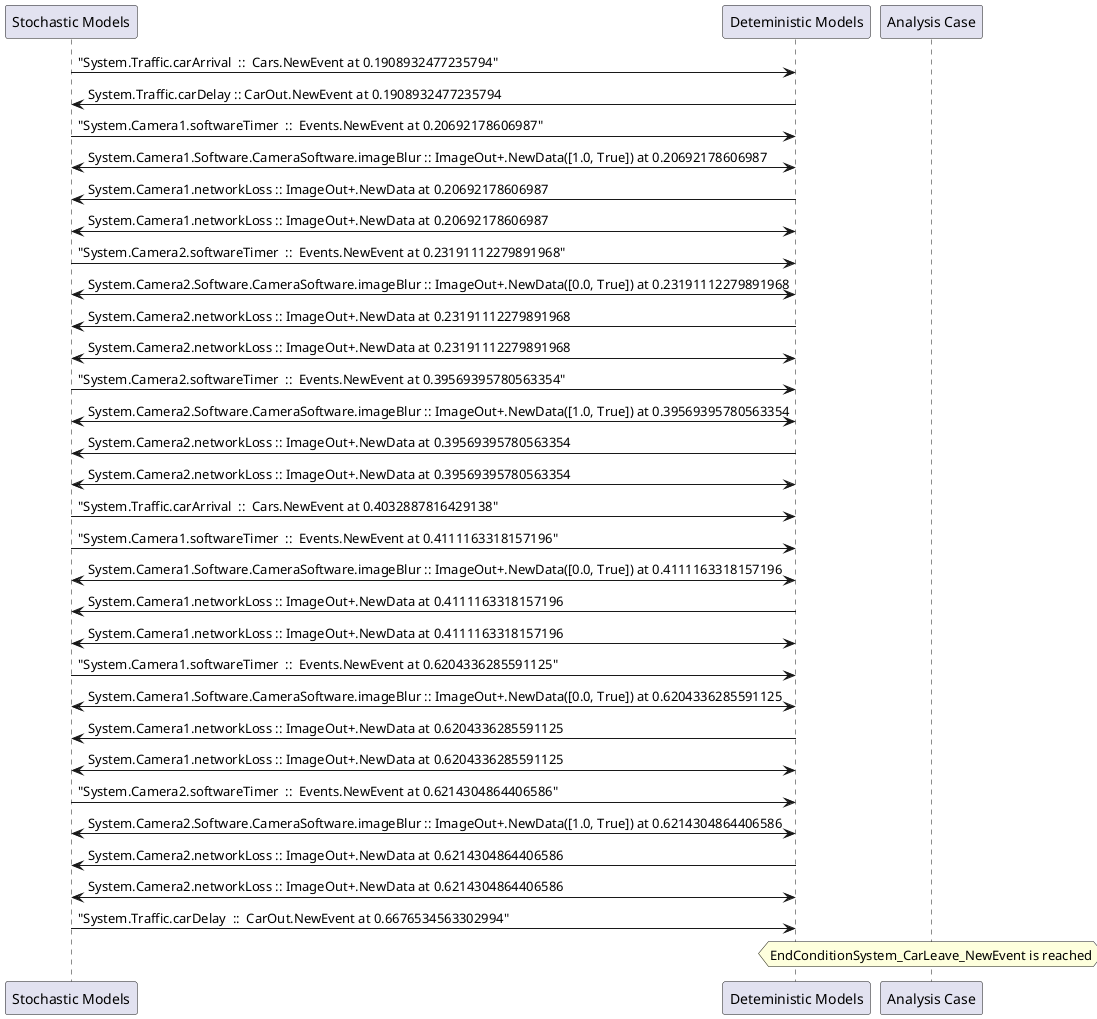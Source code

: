 
	@startuml
	participant "Stochastic Models" as stochmodel
	participant "Deteministic Models" as detmodel
	participant "Analysis Case" as analysis
	{21383_stop} stochmodel -> detmodel : "System.Traffic.carArrival  ::  Cars.NewEvent at 0.1908932477235794"
{21389_start} detmodel -> stochmodel : System.Traffic.carDelay :: CarOut.NewEvent at 0.1908932477235794
{21354_stop} stochmodel -> detmodel : "System.Camera1.softwareTimer  ::  Events.NewEvent at 0.20692178606987"
detmodel <-> stochmodel : System.Camera1.Software.CameraSoftware.imageBlur :: ImageOut+.NewData([1.0, True]) at 0.20692178606987
detmodel -> stochmodel : System.Camera1.networkLoss :: ImageOut+.NewData at 0.20692178606987
detmodel <-> stochmodel : System.Camera1.networkLoss :: ImageOut+.NewData at 0.20692178606987
{21369_stop} stochmodel -> detmodel : "System.Camera2.softwareTimer  ::  Events.NewEvent at 0.23191112279891968"
detmodel <-> stochmodel : System.Camera2.Software.CameraSoftware.imageBlur :: ImageOut+.NewData([0.0, True]) at 0.23191112279891968
detmodel -> stochmodel : System.Camera2.networkLoss :: ImageOut+.NewData at 0.23191112279891968
detmodel <-> stochmodel : System.Camera2.networkLoss :: ImageOut+.NewData at 0.23191112279891968
{21370_stop} stochmodel -> detmodel : "System.Camera2.softwareTimer  ::  Events.NewEvent at 0.39569395780563354"
detmodel <-> stochmodel : System.Camera2.Software.CameraSoftware.imageBlur :: ImageOut+.NewData([1.0, True]) at 0.39569395780563354
detmodel -> stochmodel : System.Camera2.networkLoss :: ImageOut+.NewData at 0.39569395780563354
detmodel <-> stochmodel : System.Camera2.networkLoss :: ImageOut+.NewData at 0.39569395780563354
{21384_stop} stochmodel -> detmodel : "System.Traffic.carArrival  ::  Cars.NewEvent at 0.4032887816429138"
{21355_stop} stochmodel -> detmodel : "System.Camera1.softwareTimer  ::  Events.NewEvent at 0.4111163318157196"
detmodel <-> stochmodel : System.Camera1.Software.CameraSoftware.imageBlur :: ImageOut+.NewData([0.0, True]) at 0.4111163318157196
detmodel -> stochmodel : System.Camera1.networkLoss :: ImageOut+.NewData at 0.4111163318157196
detmodel <-> stochmodel : System.Camera1.networkLoss :: ImageOut+.NewData at 0.4111163318157196
{21356_stop} stochmodel -> detmodel : "System.Camera1.softwareTimer  ::  Events.NewEvent at 0.6204336285591125"
detmodel <-> stochmodel : System.Camera1.Software.CameraSoftware.imageBlur :: ImageOut+.NewData([0.0, True]) at 0.6204336285591125
detmodel -> stochmodel : System.Camera1.networkLoss :: ImageOut+.NewData at 0.6204336285591125
detmodel <-> stochmodel : System.Camera1.networkLoss :: ImageOut+.NewData at 0.6204336285591125
{21371_stop} stochmodel -> detmodel : "System.Camera2.softwareTimer  ::  Events.NewEvent at 0.6214304864406586"
detmodel <-> stochmodel : System.Camera2.Software.CameraSoftware.imageBlur :: ImageOut+.NewData([1.0, True]) at 0.6214304864406586
detmodel -> stochmodel : System.Camera2.networkLoss :: ImageOut+.NewData at 0.6214304864406586
detmodel <-> stochmodel : System.Camera2.networkLoss :: ImageOut+.NewData at 0.6214304864406586
{21389_stop} stochmodel -> detmodel : "System.Traffic.carDelay  ::  CarOut.NewEvent at 0.6676534563302994"
{21389_start} <-> {21389_stop} : delay
hnote over analysis 
EndConditionSystem_CarLeave_NewEvent is reached
endnote
@enduml